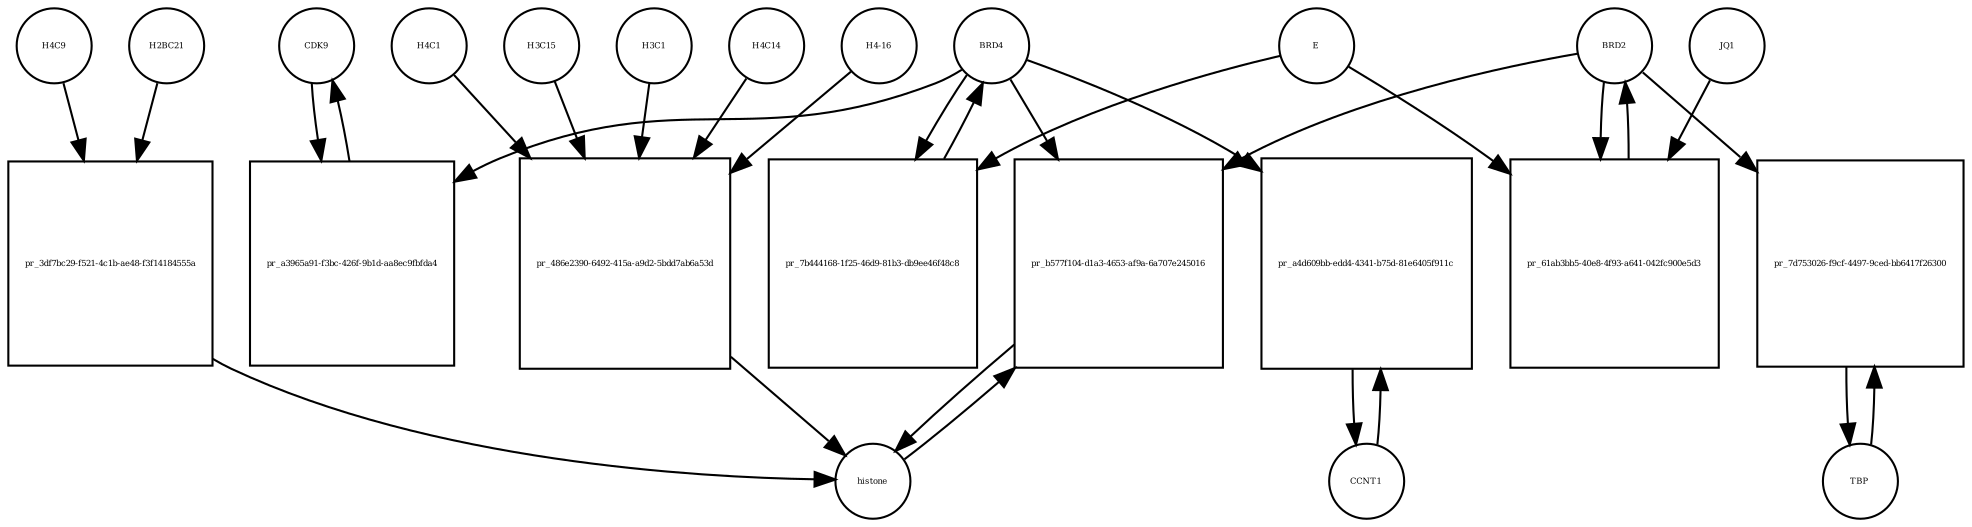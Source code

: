 strict digraph  {
CDK9 [annotation="", bipartite=0, cls=macromolecule, fontsize=4, label=CDK9, shape=circle];
"pr_a3965a91-f3bc-426f-9b1d-aa8ec9fbfda4" [annotation="", bipartite=1, cls=process, fontsize=4, label="pr_a3965a91-f3bc-426f-9b1d-aa8ec9fbfda4", shape=square];
BRD4 [annotation="", bipartite=0, cls=macromolecule, fontsize=4, label=BRD4, shape=circle];
CCNT1 [annotation="", bipartite=0, cls=macromolecule, fontsize=4, label=CCNT1, shape=circle];
"pr_a4d609bb-edd4-4341-b75d-81e6405f911c" [annotation="", bipartite=1, cls=process, fontsize=4, label="pr_a4d609bb-edd4-4341-b75d-81e6405f911c", shape=square];
histone [annotation="", bipartite=0, cls=complex, fontsize=4, label=histone, shape=circle];
"pr_b577f104-d1a3-4653-af9a-6a707e245016" [annotation="", bipartite=1, cls=process, fontsize=4, label="pr_b577f104-d1a3-4653-af9a-6a707e245016", shape=square];
BRD2 [annotation="", bipartite=0, cls=macromolecule, fontsize=4, label=BRD2, shape=circle];
"pr_7b444168-1f25-46d9-81b3-db9ee46f48c8" [annotation="", bipartite=1, cls=process, fontsize=4, label="pr_7b444168-1f25-46d9-81b3-db9ee46f48c8", shape=square];
E [annotation=urn_miriam_ncbiprotein_BCD58755, bipartite=0, cls=macromolecule, fontsize=4, label=E, shape=circle];
H4C14 [annotation="", bipartite=0, cls=macromolecule, fontsize=4, label=H4C14, shape=circle];
"pr_486e2390-6492-415a-a9d2-5bdd7ab6a53d" [annotation="", bipartite=1, cls=process, fontsize=4, label="pr_486e2390-6492-415a-a9d2-5bdd7ab6a53d", shape=square];
"H4-16" [annotation="", bipartite=0, cls=macromolecule, fontsize=4, label="H4-16", shape=circle];
H4C1 [annotation="", bipartite=0, cls=macromolecule, fontsize=4, label=H4C1, shape=circle];
H3C15 [annotation="", bipartite=0, cls=macromolecule, fontsize=4, label=H3C15, shape=circle];
H3C1 [annotation="", bipartite=0, cls=macromolecule, fontsize=4, label=H3C1, shape=circle];
"pr_61ab3bb5-40e8-4f93-a641-042fc900e5d3" [annotation="", bipartite=1, cls=process, fontsize=4, label="pr_61ab3bb5-40e8-4f93-a641-042fc900e5d3", shape=square];
JQ1 [annotation="", bipartite=0, cls=macromolecule, fontsize=4, label=JQ1, shape=circle];
TBP [annotation="", bipartite=0, cls=macromolecule, fontsize=4, label=TBP, shape=circle];
"pr_7d753026-f9cf-4497-9ced-bb6417f26300" [annotation="", bipartite=1, cls=process, fontsize=4, label="pr_7d753026-f9cf-4497-9ced-bb6417f26300", shape=square];
H4C9 [annotation="", bipartite=0, cls=macromolecule, fontsize=4, label=H4C9, shape=circle];
"pr_3df7bc29-f521-4c1b-ae48-f3f14184555a" [annotation="", bipartite=1, cls=process, fontsize=4, label="pr_3df7bc29-f521-4c1b-ae48-f3f14184555a", shape=square];
H2BC21 [annotation="", bipartite=0, cls=macromolecule, fontsize=4, label=H2BC21, shape=circle];
CDK9 -> "pr_a3965a91-f3bc-426f-9b1d-aa8ec9fbfda4"  [annotation="", interaction_type=consumption];
"pr_a3965a91-f3bc-426f-9b1d-aa8ec9fbfda4" -> CDK9  [annotation="", interaction_type=production];
BRD4 -> "pr_a3965a91-f3bc-426f-9b1d-aa8ec9fbfda4"  [annotation=urn_miriam_taxonomy_10090, interaction_type=catalysis];
BRD4 -> "pr_a4d609bb-edd4-4341-b75d-81e6405f911c"  [annotation="", interaction_type=catalysis];
BRD4 -> "pr_b577f104-d1a3-4653-af9a-6a707e245016"  [annotation="urn_miriam_doi_10.1038%2Fnsmb.3228.|urn_miriam_doi_10.1016%2Fj.molcel.2008.01.018", interaction_type=catalysis];
BRD4 -> "pr_7b444168-1f25-46d9-81b3-db9ee46f48c8"  [annotation="", interaction_type=consumption];
CCNT1 -> "pr_a4d609bb-edd4-4341-b75d-81e6405f911c"  [annotation="", interaction_type=consumption];
"pr_a4d609bb-edd4-4341-b75d-81e6405f911c" -> CCNT1  [annotation="", interaction_type=production];
histone -> "pr_b577f104-d1a3-4653-af9a-6a707e245016"  [annotation="", interaction_type=consumption];
"pr_b577f104-d1a3-4653-af9a-6a707e245016" -> histone  [annotation="", interaction_type=production];
BRD2 -> "pr_b577f104-d1a3-4653-af9a-6a707e245016"  [annotation="urn_miriam_doi_10.1038%2Fnsmb.3228.|urn_miriam_doi_10.1016%2Fj.molcel.2008.01.018", interaction_type=catalysis];
BRD2 -> "pr_61ab3bb5-40e8-4f93-a641-042fc900e5d3"  [annotation="", interaction_type=consumption];
BRD2 -> "pr_7d753026-f9cf-4497-9ced-bb6417f26300"  [annotation="urn_miriam_doi_10.1007%2Fs11010-006-9223-6", interaction_type=catalysis];
"pr_7b444168-1f25-46d9-81b3-db9ee46f48c8" -> BRD4  [annotation="", interaction_type=production];
E -> "pr_7b444168-1f25-46d9-81b3-db9ee46f48c8"  [annotation="urn_miriam_doi_10.1038%2Fs41586-020-2286-9", interaction_type=inhibition];
E -> "pr_61ab3bb5-40e8-4f93-a641-042fc900e5d3"  [annotation="urn_miriam_doi_10.1038%2Fs41586-020-2286-9|urn_miriam_doi_10.1080%2F15592294.2018.1469891", interaction_type=inhibition];
H4C14 -> "pr_486e2390-6492-415a-a9d2-5bdd7ab6a53d"  [annotation="", interaction_type=consumption];
"pr_486e2390-6492-415a-a9d2-5bdd7ab6a53d" -> histone  [annotation="", interaction_type=production];
"H4-16" -> "pr_486e2390-6492-415a-a9d2-5bdd7ab6a53d"  [annotation="", interaction_type=consumption];
H4C1 -> "pr_486e2390-6492-415a-a9d2-5bdd7ab6a53d"  [annotation="", interaction_type=consumption];
H3C15 -> "pr_486e2390-6492-415a-a9d2-5bdd7ab6a53d"  [annotation="", interaction_type=consumption];
H3C1 -> "pr_486e2390-6492-415a-a9d2-5bdd7ab6a53d"  [annotation="", interaction_type=consumption];
"pr_61ab3bb5-40e8-4f93-a641-042fc900e5d3" -> BRD2  [annotation="", interaction_type=production];
JQ1 -> "pr_61ab3bb5-40e8-4f93-a641-042fc900e5d3"  [annotation="urn_miriam_doi_10.1038%2Fs41586-020-2286-9|urn_miriam_doi_10.1080%2F15592294.2018.1469891", interaction_type=inhibition];
TBP -> "pr_7d753026-f9cf-4497-9ced-bb6417f26300"  [annotation="", interaction_type=consumption];
"pr_7d753026-f9cf-4497-9ced-bb6417f26300" -> TBP  [annotation="", interaction_type=production];
H4C9 -> "pr_3df7bc29-f521-4c1b-ae48-f3f14184555a"  [annotation="", interaction_type=consumption];
"pr_3df7bc29-f521-4c1b-ae48-f3f14184555a" -> histone  [annotation="", interaction_type=production];
H2BC21 -> "pr_3df7bc29-f521-4c1b-ae48-f3f14184555a"  [annotation="", interaction_type=consumption];
}
